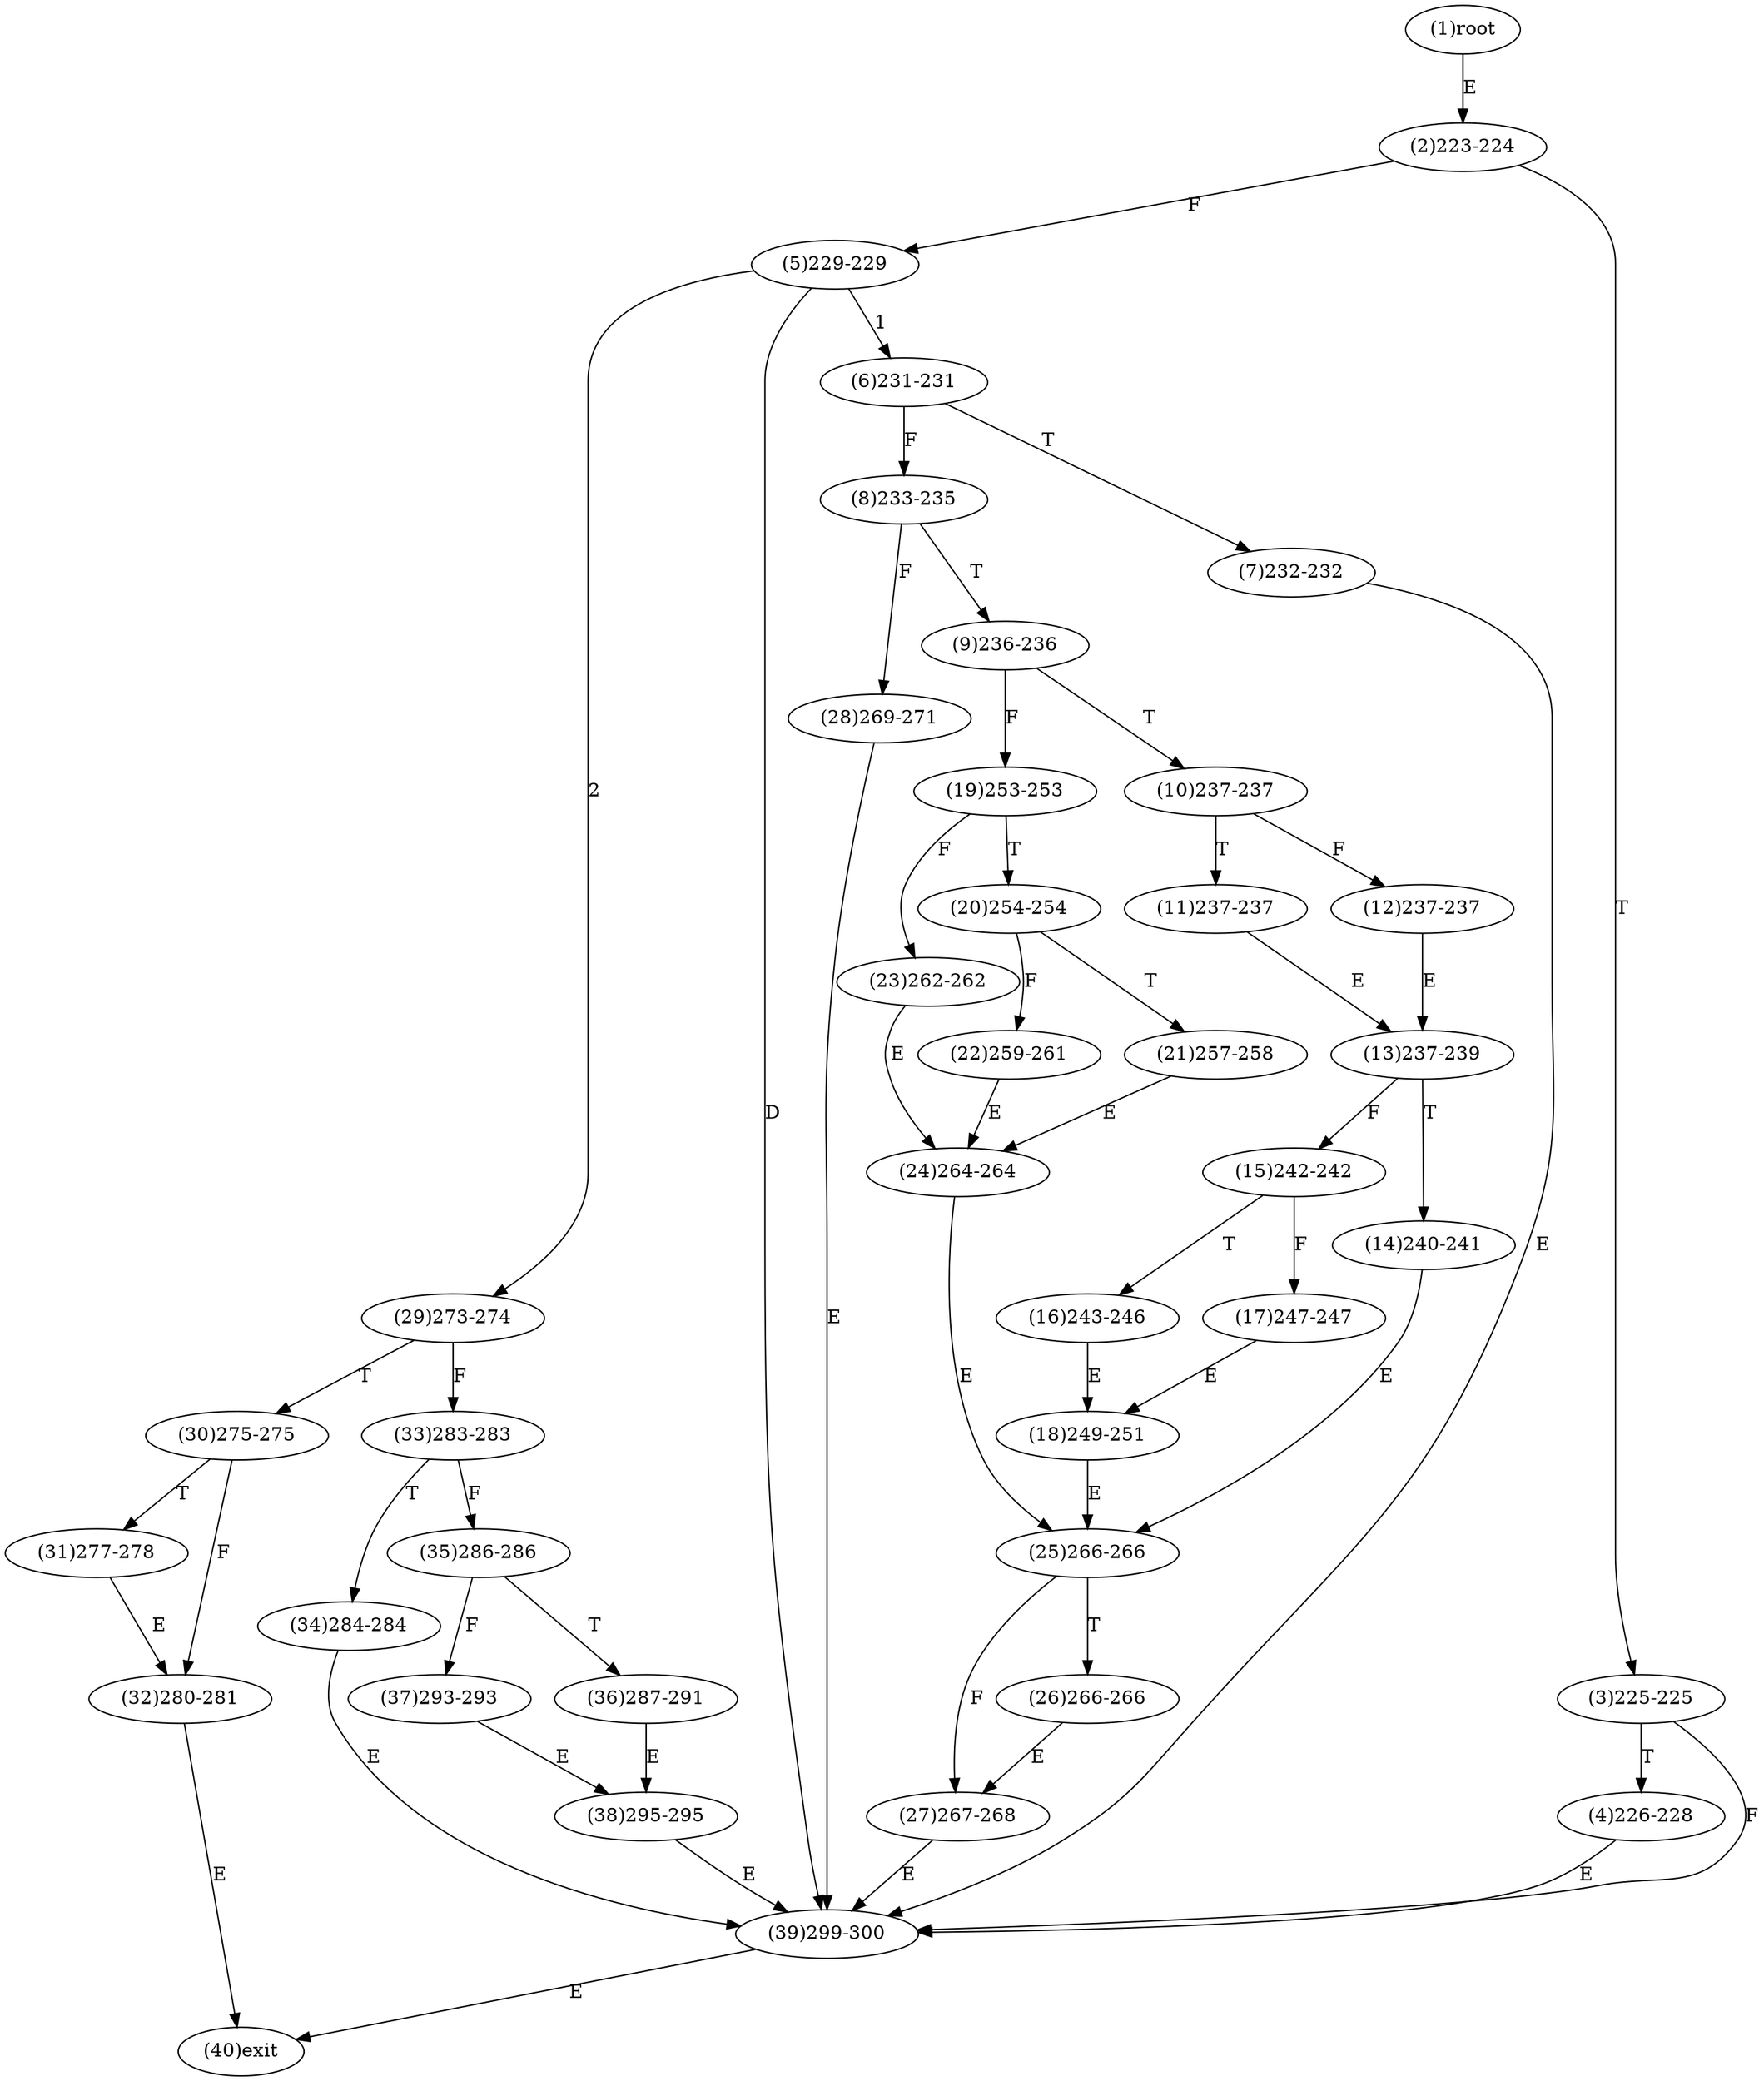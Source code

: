 digraph "" { 
1[ label="(1)root"];
2[ label="(2)223-224"];
3[ label="(3)225-225"];
4[ label="(4)226-228"];
5[ label="(5)229-229"];
6[ label="(6)231-231"];
7[ label="(7)232-232"];
8[ label="(8)233-235"];
9[ label="(9)236-236"];
10[ label="(10)237-237"];
11[ label="(11)237-237"];
12[ label="(12)237-237"];
13[ label="(13)237-239"];
14[ label="(14)240-241"];
15[ label="(15)242-242"];
17[ label="(17)247-247"];
16[ label="(16)243-246"];
19[ label="(19)253-253"];
18[ label="(18)249-251"];
21[ label="(21)257-258"];
20[ label="(20)254-254"];
23[ label="(23)262-262"];
22[ label="(22)259-261"];
25[ label="(25)266-266"];
24[ label="(24)264-264"];
27[ label="(27)267-268"];
26[ label="(26)266-266"];
29[ label="(29)273-274"];
28[ label="(28)269-271"];
31[ label="(31)277-278"];
30[ label="(30)275-275"];
34[ label="(34)284-284"];
35[ label="(35)286-286"];
32[ label="(32)280-281"];
33[ label="(33)283-283"];
38[ label="(38)295-295"];
39[ label="(39)299-300"];
36[ label="(36)287-291"];
37[ label="(37)293-293"];
40[ label="(40)exit"];
1->2[ label="E"];
2->5[ label="F"];
2->3[ label="T"];
3->39[ label="F"];
3->4[ label="T"];
4->39[ label="E"];
5->6[ label="1"];
5->29[ label="2"];
5->39[ label="D"];
6->8[ label="F"];
6->7[ label="T"];
7->39[ label="E"];
8->28[ label="F"];
8->9[ label="T"];
9->19[ label="F"];
9->10[ label="T"];
10->12[ label="F"];
10->11[ label="T"];
11->13[ label="E"];
12->13[ label="E"];
13->15[ label="F"];
13->14[ label="T"];
14->25[ label="E"];
15->17[ label="F"];
15->16[ label="T"];
16->18[ label="E"];
17->18[ label="E"];
18->25[ label="E"];
19->23[ label="F"];
19->20[ label="T"];
20->22[ label="F"];
20->21[ label="T"];
21->24[ label="E"];
22->24[ label="E"];
23->24[ label="E"];
24->25[ label="E"];
25->27[ label="F"];
25->26[ label="T"];
26->27[ label="E"];
27->39[ label="E"];
28->39[ label="E"];
29->33[ label="F"];
29->30[ label="T"];
30->32[ label="F"];
30->31[ label="T"];
31->32[ label="E"];
32->40[ label="E"];
33->35[ label="F"];
33->34[ label="T"];
34->39[ label="E"];
35->37[ label="F"];
35->36[ label="T"];
36->38[ label="E"];
37->38[ label="E"];
38->39[ label="E"];
39->40[ label="E"];
}